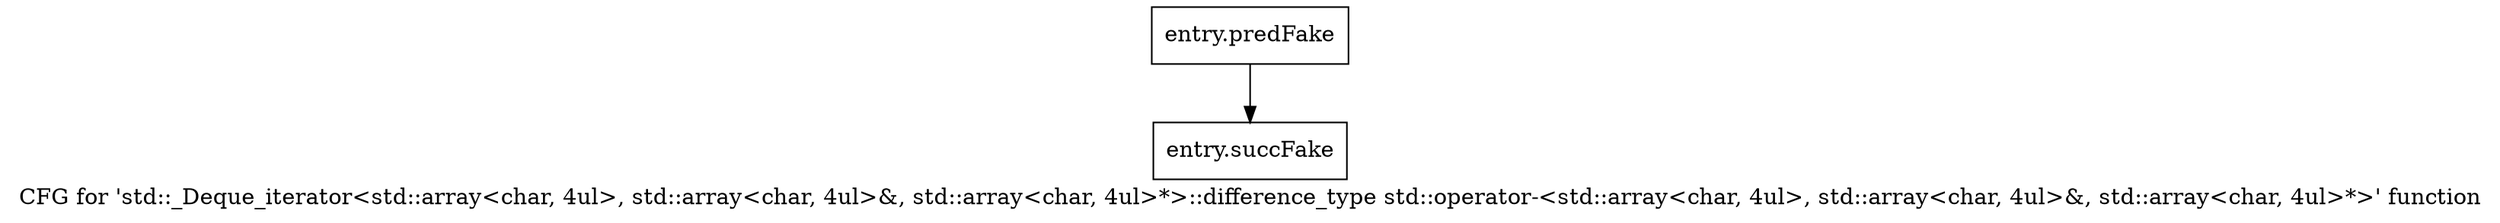digraph "CFG for 'std::_Deque_iterator\<std::array\<char, 4ul\>, std::array\<char, 4ul\>&, std::array\<char, 4ul\>*\>::difference_type std::operator-\<std::array\<char, 4ul\>, std::array\<char, 4ul\>&, std::array\<char, 4ul\>*\>' function" {
	label="CFG for 'std::_Deque_iterator\<std::array\<char, 4ul\>, std::array\<char, 4ul\>&, std::array\<char, 4ul\>*\>::difference_type std::operator-\<std::array\<char, 4ul\>, std::array\<char, 4ul\>&, std::array\<char, 4ul\>*\>' function";

	Node0x436ef50 [shape=record,filename="",linenumber="",label="{entry.predFake}"];
	Node0x436ef50 -> Node0x44293b0[ callList="" memoryops="" filename="/tools/Xilinx/Vitis_HLS/2022.1/tps/lnx64/gcc-8.3.0/lib/gcc/x86_64-pc-linux-gnu/8.3.0/../../../../include/c++/8.3.0/bits/stl_deque.h" execusionnum="256"];
	Node0x44293b0 [shape=record,filename="/tools/Xilinx/Vitis_HLS/2022.1/tps/lnx64/gcc-8.3.0/lib/gcc/x86_64-pc-linux-gnu/8.3.0/../../../../include/c++/8.3.0/bits/stl_deque.h",linenumber="355",label="{entry.succFake}"];
}
